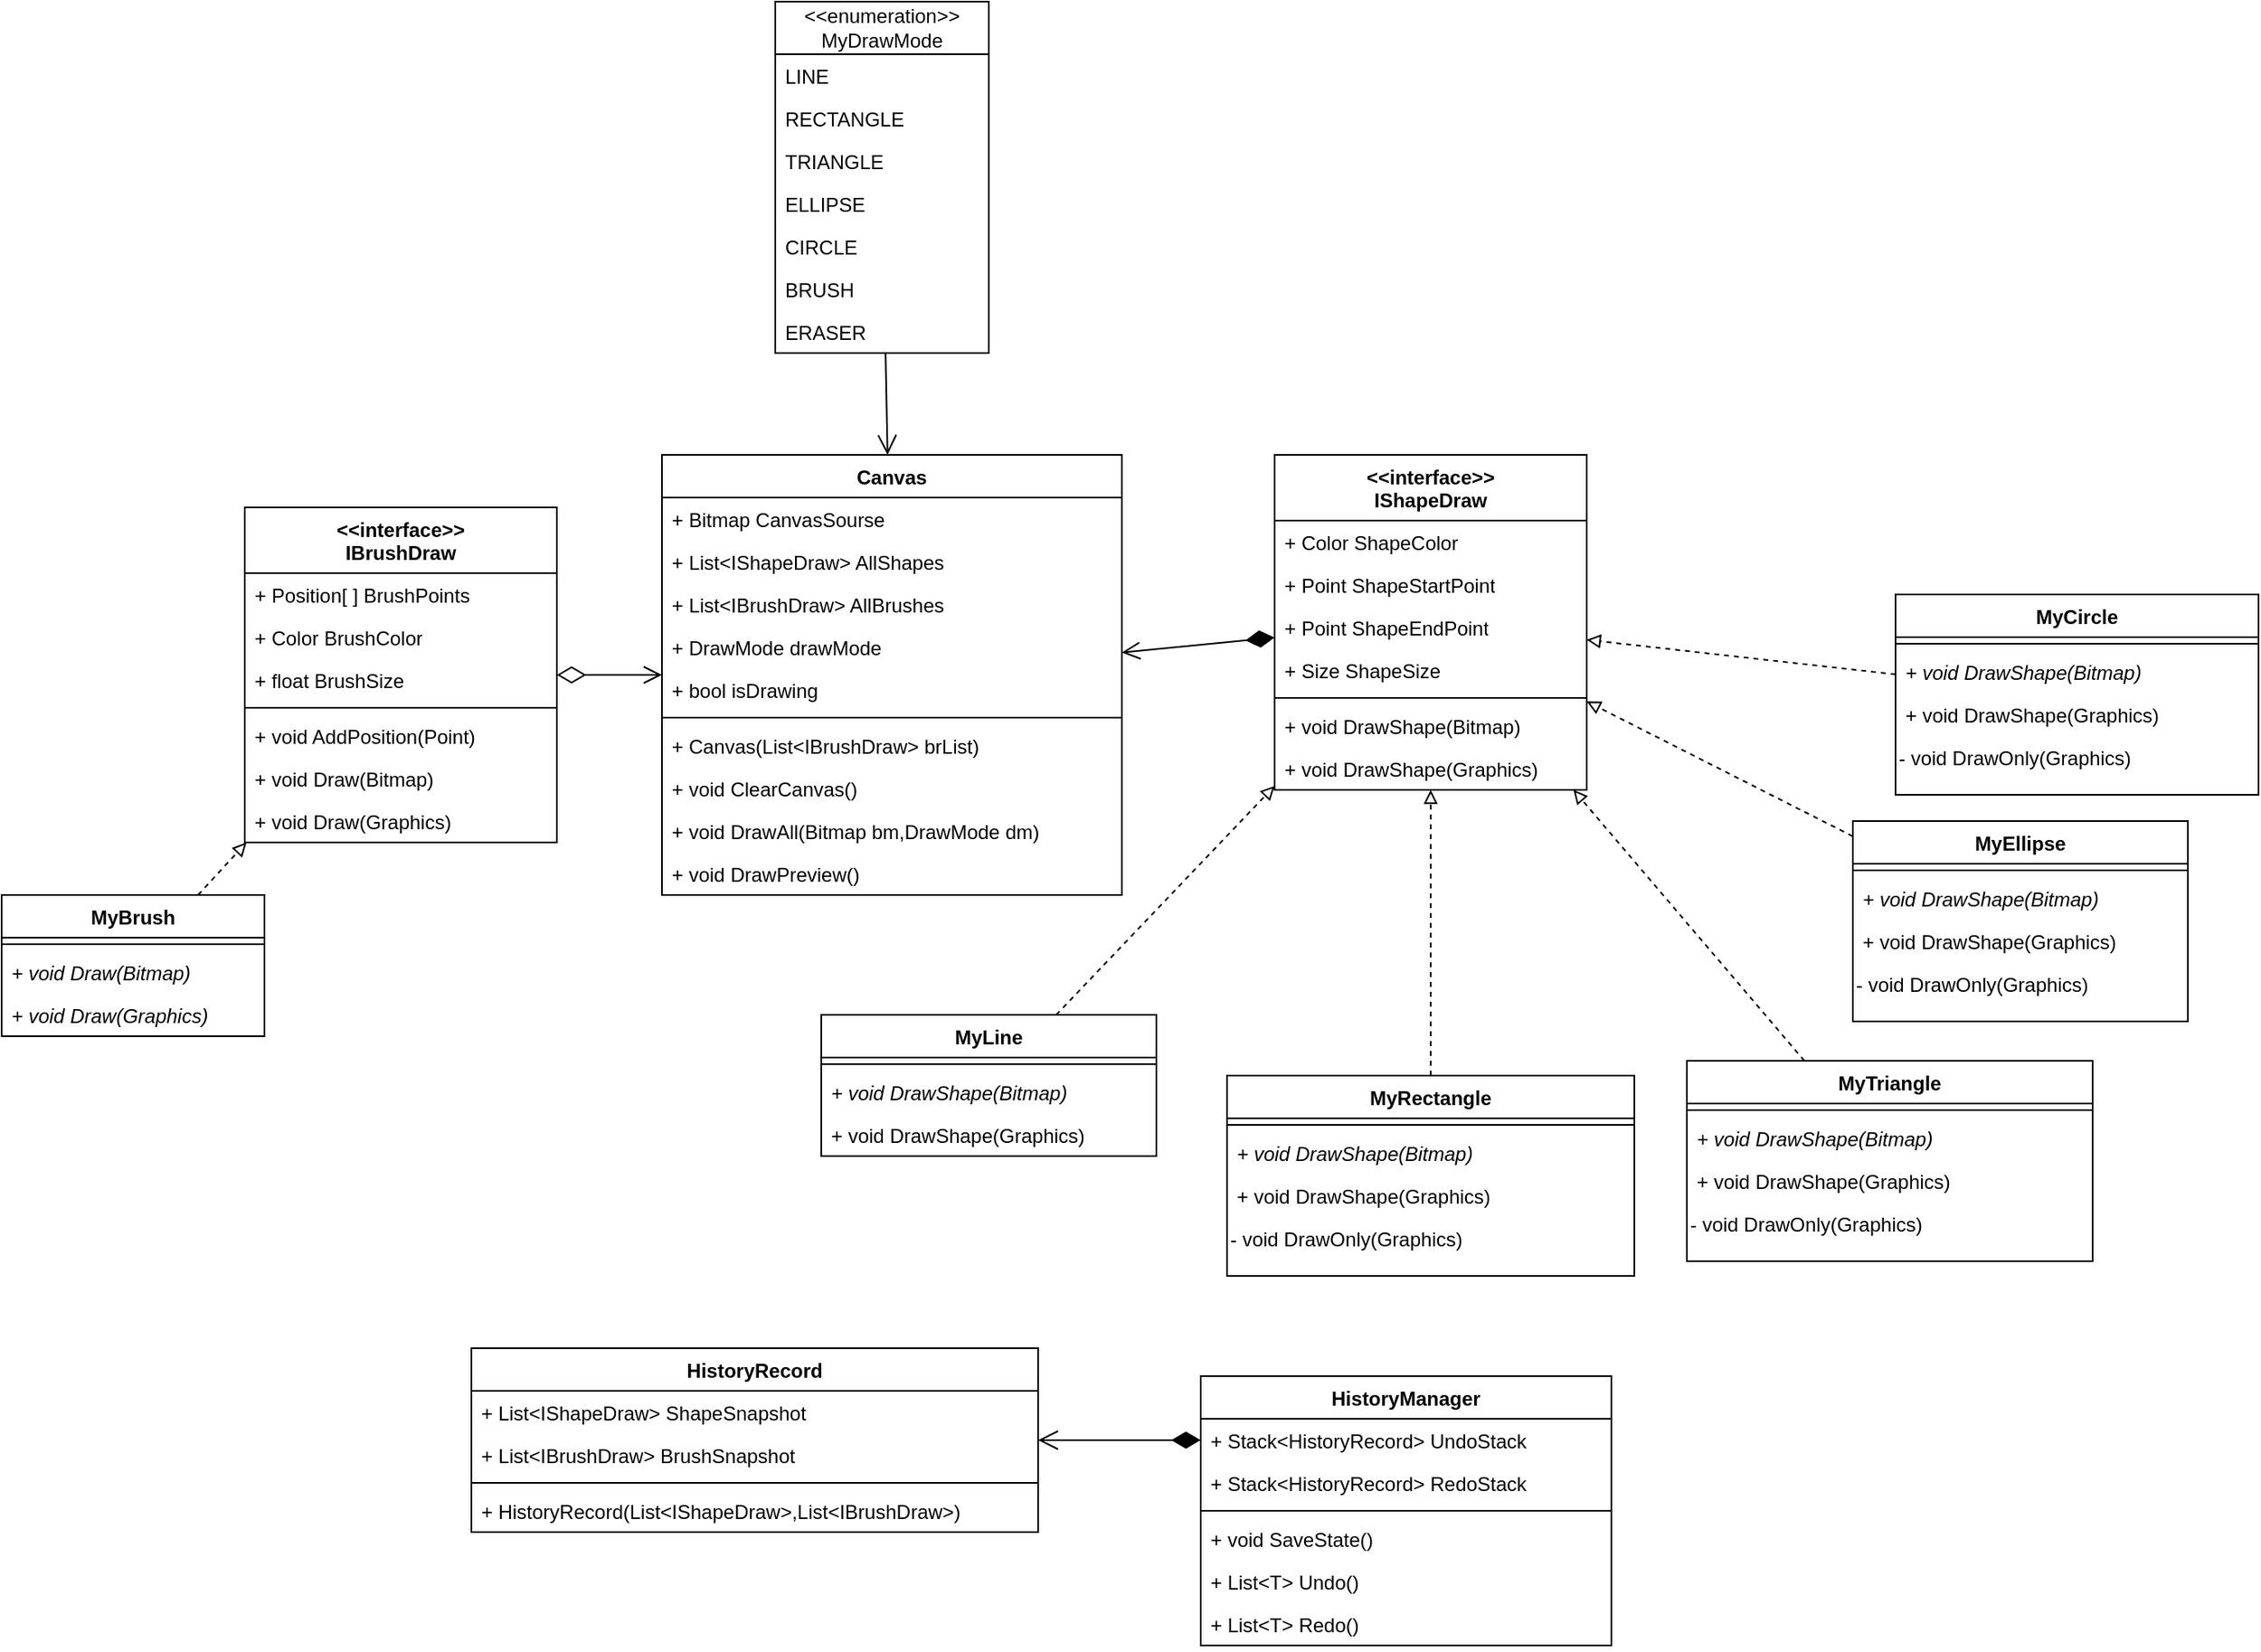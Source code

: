 <mxfile version="28.1.2">
  <diagram name="Сторінка-1" id="DEP5jktiZV7f76CTrJGU">
    <mxGraphModel dx="2226" dy="941" grid="0" gridSize="10" guides="1" tooltips="1" connect="1" arrows="1" fold="1" page="0" pageScale="1" pageWidth="827" pageHeight="1169" math="0" shadow="0">
      <root>
        <mxCell id="0" />
        <mxCell id="1" parent="0" />
        <mxCell id="gFBSwdwuVeuysxe5824T-22" value="Canvas" style="swimlane;fontStyle=1;align=center;verticalAlign=top;childLayout=stackLayout;horizontal=1;startSize=26;horizontalStack=0;resizeParent=1;resizeParentMax=0;resizeLast=0;collapsible=1;marginBottom=0;whiteSpace=wrap;html=1;" parent="1" vertex="1">
          <mxGeometry x="-2" y="330" width="280" height="268" as="geometry" />
        </mxCell>
        <mxCell id="MiZXu6h4ks9_250-17hz-2" value="+ Bitmap CanvasSourse" style="text;align=left;verticalAlign=top;spacingLeft=4;spacingRight=4;overflow=hidden;rotatable=0;points=[[0,0.5],[1,0.5]];portConstraint=eastwest;whiteSpace=wrap;html=1;" vertex="1" parent="gFBSwdwuVeuysxe5824T-22">
          <mxGeometry y="26" width="280" height="26" as="geometry" />
        </mxCell>
        <mxCell id="gFBSwdwuVeuysxe5824T-23" value="+ List&amp;lt;IShapeDraw&amp;gt; AllShapes" style="text;align=left;verticalAlign=top;spacingLeft=4;spacingRight=4;overflow=hidden;rotatable=0;points=[[0,0.5],[1,0.5]];portConstraint=eastwest;whiteSpace=wrap;html=1;" parent="gFBSwdwuVeuysxe5824T-22" vertex="1">
          <mxGeometry y="52" width="280" height="26" as="geometry" />
        </mxCell>
        <mxCell id="CNVjFxNWWjM4ahoGOAvW-13" value="+ List&amp;lt;IBrushDraw&amp;gt; AllBrushes" style="text;align=left;verticalAlign=top;spacingLeft=4;spacingRight=4;overflow=hidden;rotatable=0;points=[[0,0.5],[1,0.5]];portConstraint=eastwest;whiteSpace=wrap;html=1;" parent="gFBSwdwuVeuysxe5824T-22" vertex="1">
          <mxGeometry y="78" width="280" height="26" as="geometry" />
        </mxCell>
        <mxCell id="PQlj4hdiOBbd5t815saS-2" value="+ DrawMode drawMode" style="text;align=left;verticalAlign=top;spacingLeft=4;spacingRight=4;overflow=hidden;rotatable=0;points=[[0,0.5],[1,0.5]];portConstraint=eastwest;whiteSpace=wrap;html=1;" parent="gFBSwdwuVeuysxe5824T-22" vertex="1">
          <mxGeometry y="104" width="280" height="26" as="geometry" />
        </mxCell>
        <mxCell id="PQlj4hdiOBbd5t815saS-9" value="+ bool isDrawing" style="text;align=left;verticalAlign=top;spacingLeft=4;spacingRight=4;overflow=hidden;rotatable=0;points=[[0,0.5],[1,0.5]];portConstraint=eastwest;whiteSpace=wrap;html=1;" parent="gFBSwdwuVeuysxe5824T-22" vertex="1">
          <mxGeometry y="130" width="280" height="26" as="geometry" />
        </mxCell>
        <mxCell id="gFBSwdwuVeuysxe5824T-24" value="" style="line;strokeWidth=1;align=left;verticalAlign=middle;spacingTop=-1;spacingLeft=3;spacingRight=3;rotatable=0;labelPosition=right;points=[];portConstraint=eastwest;" parent="gFBSwdwuVeuysxe5824T-22" vertex="1">
          <mxGeometry y="156" width="280" height="8" as="geometry" />
        </mxCell>
        <mxCell id="Vu7o2NEh2ptfB-1gKwxC-1" value="+ Canvas(List&amp;lt;IBrushDraw&amp;gt; brList)" style="text;align=left;verticalAlign=top;spacingLeft=4;spacingRight=4;overflow=hidden;rotatable=0;points=[[0,0.5],[1,0.5]];portConstraint=eastwest;whiteSpace=wrap;html=1;" parent="gFBSwdwuVeuysxe5824T-22" vertex="1">
          <mxGeometry y="164" width="280" height="26" as="geometry" />
        </mxCell>
        <mxCell id="gFBSwdwuVeuysxe5824T-25" value="+ void ClearCanvas()" style="text;align=left;verticalAlign=top;spacingLeft=4;spacingRight=4;overflow=hidden;rotatable=0;points=[[0,0.5],[1,0.5]];portConstraint=eastwest;whiteSpace=wrap;html=1;" parent="gFBSwdwuVeuysxe5824T-22" vertex="1">
          <mxGeometry y="190" width="280" height="26" as="geometry" />
        </mxCell>
        <mxCell id="CNVjFxNWWjM4ahoGOAvW-24" value="+ void DrawAll(Bitmap bm,DrawMode dm)" style="text;align=left;verticalAlign=top;spacingLeft=4;spacingRight=4;overflow=hidden;rotatable=0;points=[[0,0.5],[1,0.5]];portConstraint=eastwest;whiteSpace=wrap;html=1;" parent="gFBSwdwuVeuysxe5824T-22" vertex="1">
          <mxGeometry y="216" width="280" height="26" as="geometry" />
        </mxCell>
        <mxCell id="MiZXu6h4ks9_250-17hz-3" value="+ void DrawPreview()" style="text;align=left;verticalAlign=top;spacingLeft=4;spacingRight=4;overflow=hidden;rotatable=0;points=[[0,0.5],[1,0.5]];portConstraint=eastwest;whiteSpace=wrap;html=1;" vertex="1" parent="gFBSwdwuVeuysxe5824T-22">
          <mxGeometry y="242" width="280" height="26" as="geometry" />
        </mxCell>
        <mxCell id="gFBSwdwuVeuysxe5824T-78" style="rounded=0;orthogonalLoop=1;jettySize=auto;html=1;endArrow=block;endFill=0;dashed=1;" parent="1" source="gFBSwdwuVeuysxe5824T-30" target="gFBSwdwuVeuysxe5824T-50" edge="1">
          <mxGeometry relative="1" as="geometry" />
        </mxCell>
        <mxCell id="gFBSwdwuVeuysxe5824T-30" value="MyTriangle" style="swimlane;fontStyle=1;align=center;verticalAlign=top;childLayout=stackLayout;horizontal=1;startSize=26;horizontalStack=0;resizeParent=1;resizeParentMax=0;resizeLast=0;collapsible=1;marginBottom=0;whiteSpace=wrap;html=1;" parent="1" vertex="1">
          <mxGeometry x="622" y="699" width="247" height="122" as="geometry">
            <mxRectangle x="910" y="325" width="100" height="30" as="alternateBounds" />
          </mxGeometry>
        </mxCell>
        <mxCell id="gFBSwdwuVeuysxe5824T-32" value="" style="line;strokeWidth=1;align=left;verticalAlign=middle;spacingTop=-1;spacingLeft=3;spacingRight=3;rotatable=0;labelPosition=right;points=[];portConstraint=eastwest;" parent="gFBSwdwuVeuysxe5824T-30" vertex="1">
          <mxGeometry y="26" width="247" height="8" as="geometry" />
        </mxCell>
        <mxCell id="gFBSwdwuVeuysxe5824T-33" value="&lt;i&gt;+ void DrawShape(Bitmap)&lt;/i&gt;" style="text;align=left;verticalAlign=top;spacingLeft=4;spacingRight=4;overflow=hidden;rotatable=0;points=[[0,0.5],[1,0.5]];portConstraint=eastwest;whiteSpace=wrap;html=1;" parent="gFBSwdwuVeuysxe5824T-30" vertex="1">
          <mxGeometry y="34" width="247" height="26" as="geometry" />
        </mxCell>
        <mxCell id="MiZXu6h4ks9_250-17hz-11" value="+ void DrawShape(Graphics)" style="text;align=left;verticalAlign=top;spacingLeft=4;spacingRight=4;overflow=hidden;rotatable=0;points=[[0,0.5],[1,0.5]];portConstraint=eastwest;whiteSpace=wrap;html=1;" vertex="1" parent="gFBSwdwuVeuysxe5824T-30">
          <mxGeometry y="60" width="247" height="26" as="geometry" />
        </mxCell>
        <mxCell id="MiZXu6h4ks9_250-17hz-14" value="- void DrawOnly(Graphics)" style="text;whiteSpace=wrap;" vertex="1" parent="gFBSwdwuVeuysxe5824T-30">
          <mxGeometry y="86" width="247" height="36" as="geometry" />
        </mxCell>
        <mxCell id="gFBSwdwuVeuysxe5824T-80" style="rounded=0;orthogonalLoop=1;jettySize=auto;html=1;endArrow=block;endFill=0;dashed=1;" parent="1" source="gFBSwdwuVeuysxe5824T-34" target="gFBSwdwuVeuysxe5824T-50" edge="1">
          <mxGeometry relative="1" as="geometry" />
        </mxCell>
        <mxCell id="gFBSwdwuVeuysxe5824T-34" value="MyLine" style="swimlane;fontStyle=1;align=center;verticalAlign=top;childLayout=stackLayout;horizontal=1;startSize=26;horizontalStack=0;resizeParent=1;resizeParentMax=0;resizeLast=0;collapsible=1;marginBottom=0;whiteSpace=wrap;html=1;" parent="1" vertex="1">
          <mxGeometry x="95" y="671" width="204" height="86" as="geometry">
            <mxRectangle x="820" y="185" width="80" height="30" as="alternateBounds" />
          </mxGeometry>
        </mxCell>
        <mxCell id="gFBSwdwuVeuysxe5824T-36" value="" style="line;strokeWidth=1;align=left;verticalAlign=middle;spacingTop=-1;spacingLeft=3;spacingRight=3;rotatable=0;labelPosition=right;points=[];portConstraint=eastwest;" parent="gFBSwdwuVeuysxe5824T-34" vertex="1">
          <mxGeometry y="26" width="204" height="8" as="geometry" />
        </mxCell>
        <mxCell id="gFBSwdwuVeuysxe5824T-37" value="&lt;i&gt;+ void DrawShape(Bitmap)&lt;/i&gt;" style="text;align=left;verticalAlign=top;spacingLeft=4;spacingRight=4;overflow=hidden;rotatable=0;points=[[0,0.5],[1,0.5]];portConstraint=eastwest;whiteSpace=wrap;html=1;" parent="gFBSwdwuVeuysxe5824T-34" vertex="1">
          <mxGeometry y="34" width="204" height="26" as="geometry" />
        </mxCell>
        <mxCell id="MiZXu6h4ks9_250-17hz-9" value="+ void DrawShape(Graphics)" style="text;align=left;verticalAlign=top;spacingLeft=4;spacingRight=4;overflow=hidden;rotatable=0;points=[[0,0.5],[1,0.5]];portConstraint=eastwest;whiteSpace=wrap;html=1;" vertex="1" parent="gFBSwdwuVeuysxe5824T-34">
          <mxGeometry y="60" width="204" height="26" as="geometry" />
        </mxCell>
        <mxCell id="gFBSwdwuVeuysxe5824T-79" style="rounded=0;orthogonalLoop=1;jettySize=auto;html=1;endArrow=block;endFill=0;dashed=1;" parent="1" source="gFBSwdwuVeuysxe5824T-38" target="gFBSwdwuVeuysxe5824T-50" edge="1">
          <mxGeometry relative="1" as="geometry" />
        </mxCell>
        <mxCell id="gFBSwdwuVeuysxe5824T-38" value="MyRectangle" style="swimlane;fontStyle=1;align=center;verticalAlign=top;childLayout=stackLayout;horizontal=1;startSize=26;horizontalStack=0;resizeParent=1;resizeParentMax=0;resizeLast=0;collapsible=1;marginBottom=0;whiteSpace=wrap;html=1;" parent="1" vertex="1">
          <mxGeometry x="342" y="708" width="248" height="122" as="geometry">
            <mxRectangle x="880" y="255" width="110" height="30" as="alternateBounds" />
          </mxGeometry>
        </mxCell>
        <mxCell id="gFBSwdwuVeuysxe5824T-40" value="" style="line;strokeWidth=1;align=left;verticalAlign=middle;spacingTop=-1;spacingLeft=3;spacingRight=3;rotatable=0;labelPosition=right;points=[];portConstraint=eastwest;" parent="gFBSwdwuVeuysxe5824T-38" vertex="1">
          <mxGeometry y="26" width="248" height="8" as="geometry" />
        </mxCell>
        <mxCell id="gFBSwdwuVeuysxe5824T-41" value="&lt;i&gt;+ void DrawShape(Bitmap)&lt;/i&gt;" style="text;align=left;verticalAlign=top;spacingLeft=4;spacingRight=4;overflow=hidden;rotatable=0;points=[[0,0.5],[1,0.5]];portConstraint=eastwest;whiteSpace=wrap;html=1;" parent="gFBSwdwuVeuysxe5824T-38" vertex="1">
          <mxGeometry y="34" width="248" height="26" as="geometry" />
        </mxCell>
        <mxCell id="MiZXu6h4ks9_250-17hz-10" value="+ void DrawShape(Graphics)" style="text;align=left;verticalAlign=top;spacingLeft=4;spacingRight=4;overflow=hidden;rotatable=0;points=[[0,0.5],[1,0.5]];portConstraint=eastwest;whiteSpace=wrap;html=1;" vertex="1" parent="gFBSwdwuVeuysxe5824T-38">
          <mxGeometry y="60" width="248" height="26" as="geometry" />
        </mxCell>
        <mxCell id="MiZXu6h4ks9_250-17hz-15" value="- void DrawOnly(Graphics)" style="text;whiteSpace=wrap;" vertex="1" parent="gFBSwdwuVeuysxe5824T-38">
          <mxGeometry y="86" width="248" height="36" as="geometry" />
        </mxCell>
        <mxCell id="gFBSwdwuVeuysxe5824T-77" style="rounded=0;orthogonalLoop=1;jettySize=auto;html=1;endArrow=block;endFill=0;dashed=1;" parent="1" source="gFBSwdwuVeuysxe5824T-42" target="gFBSwdwuVeuysxe5824T-50" edge="1">
          <mxGeometry relative="1" as="geometry" />
        </mxCell>
        <mxCell id="gFBSwdwuVeuysxe5824T-42" value="MyEllipse" style="swimlane;fontStyle=1;align=center;verticalAlign=top;childLayout=stackLayout;horizontal=1;startSize=26;horizontalStack=0;resizeParent=1;resizeParentMax=0;resizeLast=0;collapsible=1;marginBottom=0;whiteSpace=wrap;html=1;" parent="1" vertex="1">
          <mxGeometry x="723" y="553" width="204" height="122" as="geometry">
            <mxRectangle x="880" y="395" width="90" height="30" as="alternateBounds" />
          </mxGeometry>
        </mxCell>
        <mxCell id="gFBSwdwuVeuysxe5824T-44" value="" style="line;strokeWidth=1;align=left;verticalAlign=middle;spacingTop=-1;spacingLeft=3;spacingRight=3;rotatable=0;labelPosition=right;points=[];portConstraint=eastwest;" parent="gFBSwdwuVeuysxe5824T-42" vertex="1">
          <mxGeometry y="26" width="204" height="8" as="geometry" />
        </mxCell>
        <mxCell id="gFBSwdwuVeuysxe5824T-45" value="&lt;i&gt;+ void DrawShape(Bitmap)&lt;/i&gt;" style="text;align=left;verticalAlign=top;spacingLeft=4;spacingRight=4;overflow=hidden;rotatable=0;points=[[0,0.5],[1,0.5]];portConstraint=eastwest;whiteSpace=wrap;html=1;" parent="gFBSwdwuVeuysxe5824T-42" vertex="1">
          <mxGeometry y="34" width="204" height="26" as="geometry" />
        </mxCell>
        <mxCell id="MiZXu6h4ks9_250-17hz-12" value="+ void DrawShape(Graphics)" style="text;align=left;verticalAlign=top;spacingLeft=4;spacingRight=4;overflow=hidden;rotatable=0;points=[[0,0.5],[1,0.5]];portConstraint=eastwest;whiteSpace=wrap;html=1;" vertex="1" parent="gFBSwdwuVeuysxe5824T-42">
          <mxGeometry y="60" width="204" height="26" as="geometry" />
        </mxCell>
        <mxCell id="MiZXu6h4ks9_250-17hz-16" value="- void DrawOnly(Graphics)" style="text;whiteSpace=wrap;" vertex="1" parent="gFBSwdwuVeuysxe5824T-42">
          <mxGeometry y="86" width="204" height="36" as="geometry" />
        </mxCell>
        <mxCell id="FtIjeZJuCj96c2zOQCyF-3" style="rounded=0;orthogonalLoop=1;jettySize=auto;html=1;endArrow=open;endFill=0;startArrow=diamondThin;startFill=1;endSize=9;startSize=15;" parent="1" source="gFBSwdwuVeuysxe5824T-50" target="gFBSwdwuVeuysxe5824T-22" edge="1">
          <mxGeometry relative="1" as="geometry" />
        </mxCell>
        <mxCell id="gFBSwdwuVeuysxe5824T-50" value="&amp;lt;&amp;lt;interface&amp;gt;&amp;gt;&lt;div&gt;IShapeDraw&lt;/div&gt;" style="swimlane;fontStyle=1;align=center;verticalAlign=top;childLayout=stackLayout;horizontal=1;startSize=40;horizontalStack=0;resizeParent=1;resizeParentMax=0;resizeLast=0;collapsible=1;marginBottom=0;whiteSpace=wrap;html=1;" parent="1" vertex="1">
          <mxGeometry x="371" y="330" width="190" height="204" as="geometry" />
        </mxCell>
        <mxCell id="gFBSwdwuVeuysxe5824T-51" value="+ Color ShapeColor" style="text;align=left;verticalAlign=top;spacingLeft=4;spacingRight=4;overflow=hidden;rotatable=0;points=[[0,0.5],[1,0.5]];portConstraint=eastwest;whiteSpace=wrap;html=1;" parent="gFBSwdwuVeuysxe5824T-50" vertex="1">
          <mxGeometry y="40" width="190" height="26" as="geometry" />
        </mxCell>
        <mxCell id="gFBSwdwuVeuysxe5824T-74" value="+ Point ShapeStartPoint" style="text;align=left;verticalAlign=top;spacingLeft=4;spacingRight=4;overflow=hidden;rotatable=0;points=[[0,0.5],[1,0.5]];portConstraint=eastwest;whiteSpace=wrap;html=1;" parent="gFBSwdwuVeuysxe5824T-50" vertex="1">
          <mxGeometry y="66" width="190" height="26" as="geometry" />
        </mxCell>
        <mxCell id="Vu7o2NEh2ptfB-1gKwxC-3" value="+ Point ShapeEndPoint" style="text;align=left;verticalAlign=top;spacingLeft=4;spacingRight=4;overflow=hidden;rotatable=0;points=[[0,0.5],[1,0.5]];portConstraint=eastwest;whiteSpace=wrap;html=1;" parent="gFBSwdwuVeuysxe5824T-50" vertex="1">
          <mxGeometry y="92" width="190" height="26" as="geometry" />
        </mxCell>
        <mxCell id="gFBSwdwuVeuysxe5824T-75" value="+ Size ShapeSize" style="text;align=left;verticalAlign=top;spacingLeft=4;spacingRight=4;overflow=hidden;rotatable=0;points=[[0,0.5],[1,0.5]];portConstraint=eastwest;whiteSpace=wrap;html=1;" parent="gFBSwdwuVeuysxe5824T-50" vertex="1">
          <mxGeometry y="118" width="190" height="26" as="geometry" />
        </mxCell>
        <mxCell id="gFBSwdwuVeuysxe5824T-52" value="" style="line;strokeWidth=1;align=left;verticalAlign=middle;spacingTop=-1;spacingLeft=3;spacingRight=3;rotatable=0;labelPosition=right;points=[];portConstraint=eastwest;" parent="gFBSwdwuVeuysxe5824T-50" vertex="1">
          <mxGeometry y="144" width="190" height="8" as="geometry" />
        </mxCell>
        <mxCell id="gFBSwdwuVeuysxe5824T-29" value="+ void DrawShape(Bitmap)" style="text;align=left;verticalAlign=top;spacingLeft=4;spacingRight=4;overflow=hidden;rotatable=0;points=[[0,0.5],[1,0.5]];portConstraint=eastwest;whiteSpace=wrap;html=1;" parent="gFBSwdwuVeuysxe5824T-50" vertex="1">
          <mxGeometry y="152" width="190" height="26" as="geometry" />
        </mxCell>
        <mxCell id="MiZXu6h4ks9_250-17hz-8" value="+ void DrawShape(Graphics)" style="text;align=left;verticalAlign=top;spacingLeft=4;spacingRight=4;overflow=hidden;rotatable=0;points=[[0,0.5],[1,0.5]];portConstraint=eastwest;whiteSpace=wrap;html=1;" vertex="1" parent="gFBSwdwuVeuysxe5824T-50">
          <mxGeometry y="178" width="190" height="26" as="geometry" />
        </mxCell>
        <mxCell id="gFBSwdwuVeuysxe5824T-62" value="HistoryManager" style="swimlane;fontStyle=1;align=center;verticalAlign=top;childLayout=stackLayout;horizontal=1;startSize=26;horizontalStack=0;resizeParent=1;resizeParentMax=0;resizeLast=0;collapsible=1;marginBottom=0;whiteSpace=wrap;html=1;" parent="1" vertex="1">
          <mxGeometry x="326" y="891" width="250" height="164" as="geometry">
            <mxRectangle x="540" y="80" width="130" height="30" as="alternateBounds" />
          </mxGeometry>
        </mxCell>
        <mxCell id="gFBSwdwuVeuysxe5824T-63" value="+ Stack&amp;lt;HistoryRecord&amp;gt; UndoStack&amp;nbsp;" style="text;align=left;verticalAlign=top;spacingLeft=4;spacingRight=4;overflow=hidden;rotatable=0;points=[[0,0.5],[1,0.5]];portConstraint=eastwest;whiteSpace=wrap;html=1;" parent="gFBSwdwuVeuysxe5824T-62" vertex="1">
          <mxGeometry y="26" width="250" height="26" as="geometry" />
        </mxCell>
        <mxCell id="gFBSwdwuVeuysxe5824T-72" value="+ Stack&amp;lt;HistoryRecord&amp;gt; RedoStack&amp;nbsp;" style="text;align=left;verticalAlign=top;spacingLeft=4;spacingRight=4;overflow=hidden;rotatable=0;points=[[0,0.5],[1,0.5]];portConstraint=eastwest;whiteSpace=wrap;html=1;" parent="gFBSwdwuVeuysxe5824T-62" vertex="1">
          <mxGeometry y="52" width="250" height="26" as="geometry" />
        </mxCell>
        <mxCell id="gFBSwdwuVeuysxe5824T-64" value="" style="line;strokeWidth=1;align=left;verticalAlign=middle;spacingTop=-1;spacingLeft=3;spacingRight=3;rotatable=0;labelPosition=right;points=[];portConstraint=eastwest;" parent="gFBSwdwuVeuysxe5824T-62" vertex="1">
          <mxGeometry y="78" width="250" height="8" as="geometry" />
        </mxCell>
        <mxCell id="gFBSwdwuVeuysxe5824T-71" value="+ void SaveState()" style="text;align=left;verticalAlign=top;spacingLeft=4;spacingRight=4;overflow=hidden;rotatable=0;points=[[0,0.5],[1,0.5]];portConstraint=eastwest;whiteSpace=wrap;html=1;" parent="gFBSwdwuVeuysxe5824T-62" vertex="1">
          <mxGeometry y="86" width="250" height="26" as="geometry" />
        </mxCell>
        <mxCell id="gFBSwdwuVeuysxe5824T-65" value="+ List&amp;lt;T&amp;gt; Undo()" style="text;align=left;verticalAlign=top;spacingLeft=4;spacingRight=4;overflow=hidden;rotatable=0;points=[[0,0.5],[1,0.5]];portConstraint=eastwest;whiteSpace=wrap;html=1;" parent="gFBSwdwuVeuysxe5824T-62" vertex="1">
          <mxGeometry y="112" width="250" height="26" as="geometry" />
        </mxCell>
        <mxCell id="gFBSwdwuVeuysxe5824T-70" value="+ List&amp;lt;T&amp;gt; Redo()" style="text;align=left;verticalAlign=top;spacingLeft=4;spacingRight=4;overflow=hidden;rotatable=0;points=[[0,0.5],[1,0.5]];portConstraint=eastwest;whiteSpace=wrap;html=1;" parent="gFBSwdwuVeuysxe5824T-62" vertex="1">
          <mxGeometry y="138" width="250" height="26" as="geometry" />
        </mxCell>
        <mxCell id="gFBSwdwuVeuysxe5824T-66" value="HistoryRecord" style="swimlane;fontStyle=1;align=center;verticalAlign=top;childLayout=stackLayout;horizontal=1;startSize=26;horizontalStack=0;resizeParent=1;resizeParentMax=0;resizeLast=0;collapsible=1;marginBottom=0;whiteSpace=wrap;html=1;" parent="1" vertex="1">
          <mxGeometry x="-118" y="874" width="345" height="112" as="geometry" />
        </mxCell>
        <mxCell id="gFBSwdwuVeuysxe5824T-67" value="+ List&amp;lt;IShapeDraw&amp;gt; ShapeSnapshot&amp;nbsp;" style="text;align=left;verticalAlign=top;spacingLeft=4;spacingRight=4;overflow=hidden;rotatable=0;points=[[0,0.5],[1,0.5]];portConstraint=eastwest;whiteSpace=wrap;html=1;" parent="gFBSwdwuVeuysxe5824T-66" vertex="1">
          <mxGeometry y="26" width="345" height="26" as="geometry" />
        </mxCell>
        <mxCell id="MiZXu6h4ks9_250-17hz-18" value="+ List&amp;lt;IBrushDraw&amp;gt; BrushSnapshot&amp;nbsp;" style="text;align=left;verticalAlign=top;spacingLeft=4;spacingRight=4;overflow=hidden;rotatable=0;points=[[0,0.5],[1,0.5]];portConstraint=eastwest;whiteSpace=wrap;html=1;" vertex="1" parent="gFBSwdwuVeuysxe5824T-66">
          <mxGeometry y="52" width="345" height="26" as="geometry" />
        </mxCell>
        <mxCell id="gFBSwdwuVeuysxe5824T-68" value="" style="line;strokeWidth=1;align=left;verticalAlign=middle;spacingTop=-1;spacingLeft=3;spacingRight=3;rotatable=0;labelPosition=right;points=[];portConstraint=eastwest;" parent="gFBSwdwuVeuysxe5824T-66" vertex="1">
          <mxGeometry y="78" width="345" height="8" as="geometry" />
        </mxCell>
        <mxCell id="gFBSwdwuVeuysxe5824T-69" value="+ HistoryRecord(List&amp;lt;IShapeDraw&amp;gt;,List&amp;lt;IBrushDraw&amp;gt;)" style="text;align=left;verticalAlign=top;spacingLeft=4;spacingRight=4;overflow=hidden;rotatable=0;points=[[0,0.5],[1,0.5]];portConstraint=eastwest;whiteSpace=wrap;html=1;" parent="gFBSwdwuVeuysxe5824T-66" vertex="1">
          <mxGeometry y="86" width="345" height="26" as="geometry" />
        </mxCell>
        <mxCell id="gFBSwdwuVeuysxe5824T-76" style="rounded=0;orthogonalLoop=1;jettySize=auto;html=1;endArrow=block;endFill=0;dashed=1;" parent="1" source="gFBSwdwuVeuysxe5824T-46" target="gFBSwdwuVeuysxe5824T-50" edge="1">
          <mxGeometry relative="1" as="geometry" />
        </mxCell>
        <mxCell id="gFBSwdwuVeuysxe5824T-46" value="MyCircle" style="swimlane;fontStyle=1;align=center;verticalAlign=top;childLayout=stackLayout;horizontal=1;startSize=26;horizontalStack=0;resizeParent=1;resizeParentMax=0;resizeLast=0;collapsible=1;marginBottom=0;whiteSpace=wrap;html=1;" parent="1" vertex="1">
          <mxGeometry x="749" y="415" width="221" height="122" as="geometry">
            <mxRectangle x="820" y="465" width="90" height="30" as="alternateBounds" />
          </mxGeometry>
        </mxCell>
        <mxCell id="gFBSwdwuVeuysxe5824T-48" value="" style="line;strokeWidth=1;align=left;verticalAlign=middle;spacingTop=-1;spacingLeft=3;spacingRight=3;rotatable=0;labelPosition=right;points=[];portConstraint=eastwest;" parent="gFBSwdwuVeuysxe5824T-46" vertex="1">
          <mxGeometry y="26" width="221" height="8" as="geometry" />
        </mxCell>
        <mxCell id="gFBSwdwuVeuysxe5824T-49" value="&lt;i&gt;+ void DrawShape(Bitmap)&lt;/i&gt;" style="text;align=left;verticalAlign=top;spacingLeft=4;spacingRight=4;overflow=hidden;rotatable=0;points=[[0,0.5],[1,0.5]];portConstraint=eastwest;whiteSpace=wrap;html=1;" parent="gFBSwdwuVeuysxe5824T-46" vertex="1">
          <mxGeometry y="34" width="221" height="26" as="geometry" />
        </mxCell>
        <mxCell id="MiZXu6h4ks9_250-17hz-13" value="+ void DrawShape(Graphics)" style="text;align=left;verticalAlign=top;spacingLeft=4;spacingRight=4;overflow=hidden;rotatable=0;points=[[0,0.5],[1,0.5]];portConstraint=eastwest;whiteSpace=wrap;html=1;" vertex="1" parent="gFBSwdwuVeuysxe5824T-46">
          <mxGeometry y="60" width="221" height="26" as="geometry" />
        </mxCell>
        <mxCell id="MiZXu6h4ks9_250-17hz-17" value="- void DrawOnly(Graphics)" style="text;whiteSpace=wrap;" vertex="1" parent="gFBSwdwuVeuysxe5824T-46">
          <mxGeometry y="86" width="221" height="36" as="geometry" />
        </mxCell>
        <mxCell id="PQlj4hdiOBbd5t815saS-1" style="rounded=0;orthogonalLoop=1;jettySize=auto;html=1;endArrow=diamondThin;endFill=1;startSize=10;endSize=15;startArrow=open;startFill=0;" parent="1" source="gFBSwdwuVeuysxe5824T-66" target="gFBSwdwuVeuysxe5824T-63" edge="1">
          <mxGeometry relative="1" as="geometry" />
        </mxCell>
        <mxCell id="PQlj4hdiOBbd5t815saS-3" value="&amp;lt;&amp;lt;enumeration&amp;gt;&amp;gt;&lt;div&gt;MyDrawMode&lt;/div&gt;" style="swimlane;fontStyle=0;childLayout=stackLayout;horizontal=1;startSize=32;horizontalStack=0;resizeParent=1;resizeParentMax=0;resizeLast=0;collapsible=1;marginBottom=0;whiteSpace=wrap;html=1;" parent="1" vertex="1">
          <mxGeometry x="67" y="54" width="130" height="214" as="geometry">
            <mxRectangle x="-91" y="479" width="130" height="41" as="alternateBounds" />
          </mxGeometry>
        </mxCell>
        <mxCell id="PQlj4hdiOBbd5t815saS-4" value="LINE&amp;nbsp;" style="text;align=left;verticalAlign=top;spacingLeft=4;spacingRight=4;overflow=hidden;rotatable=0;points=[[0,0.5],[1,0.5]];portConstraint=eastwest;whiteSpace=wrap;html=1;" parent="PQlj4hdiOBbd5t815saS-3" vertex="1">
          <mxGeometry y="32" width="130" height="26" as="geometry" />
        </mxCell>
        <mxCell id="PQlj4hdiOBbd5t815saS-5" value="RECTANGLE&amp;nbsp;&amp;nbsp;" style="text;align=left;verticalAlign=top;spacingLeft=4;spacingRight=4;overflow=hidden;rotatable=0;points=[[0,0.5],[1,0.5]];portConstraint=eastwest;whiteSpace=wrap;html=1;" parent="PQlj4hdiOBbd5t815saS-3" vertex="1">
          <mxGeometry y="58" width="130" height="26" as="geometry" />
        </mxCell>
        <mxCell id="PQlj4hdiOBbd5t815saS-6" value="TRIANGLE&amp;nbsp;" style="text;align=left;verticalAlign=top;spacingLeft=4;spacingRight=4;overflow=hidden;rotatable=0;points=[[0,0.5],[1,0.5]];portConstraint=eastwest;whiteSpace=wrap;html=1;" parent="PQlj4hdiOBbd5t815saS-3" vertex="1">
          <mxGeometry y="84" width="130" height="26" as="geometry" />
        </mxCell>
        <mxCell id="PQlj4hdiOBbd5t815saS-7" value="ELLIPSE&amp;nbsp;" style="text;align=left;verticalAlign=top;spacingLeft=4;spacingRight=4;overflow=hidden;rotatable=0;points=[[0,0.5],[1,0.5]];portConstraint=eastwest;whiteSpace=wrap;html=1;" parent="PQlj4hdiOBbd5t815saS-3" vertex="1">
          <mxGeometry y="110" width="130" height="26" as="geometry" />
        </mxCell>
        <mxCell id="PQlj4hdiOBbd5t815saS-8" value="CIRCLE&amp;nbsp;" style="text;align=left;verticalAlign=top;spacingLeft=4;spacingRight=4;overflow=hidden;rotatable=0;points=[[0,0.5],[1,0.5]];portConstraint=eastwest;whiteSpace=wrap;html=1;" parent="PQlj4hdiOBbd5t815saS-3" vertex="1">
          <mxGeometry y="136" width="130" height="26" as="geometry" />
        </mxCell>
        <mxCell id="CNVjFxNWWjM4ahoGOAvW-23" value="BRUSH" style="text;align=left;verticalAlign=top;spacingLeft=4;spacingRight=4;overflow=hidden;rotatable=0;points=[[0,0.5],[1,0.5]];portConstraint=eastwest;whiteSpace=wrap;html=1;" parent="PQlj4hdiOBbd5t815saS-3" vertex="1">
          <mxGeometry y="162" width="130" height="26" as="geometry" />
        </mxCell>
        <mxCell id="MiZXu6h4ks9_250-17hz-1" value="ERASER" style="text;align=left;verticalAlign=top;spacingLeft=4;spacingRight=4;overflow=hidden;rotatable=0;points=[[0,0.5],[1,0.5]];portConstraint=eastwest;whiteSpace=wrap;html=1;" vertex="1" parent="PQlj4hdiOBbd5t815saS-3">
          <mxGeometry y="188" width="130" height="26" as="geometry" />
        </mxCell>
        <mxCell id="FtIjeZJuCj96c2zOQCyF-4" value="" style="endArrow=none;startArrow=open;endFill=0;startFill=0;endSize=8;html=1;verticalAlign=bottom;labelBackgroundColor=none;strokeWidth=1;rounded=0;startSize=10;" parent="1" source="gFBSwdwuVeuysxe5824T-22" target="PQlj4hdiOBbd5t815saS-3" edge="1">
          <mxGeometry width="160" relative="1" as="geometry">
            <mxPoint x="444" y="306" as="sourcePoint" />
            <mxPoint x="604" y="306" as="targetPoint" />
          </mxGeometry>
        </mxCell>
        <mxCell id="CNVjFxNWWjM4ahoGOAvW-7" value="&amp;lt;&amp;lt;interface&amp;gt;&amp;gt;&lt;div&gt;IBrushDraw&lt;/div&gt;" style="swimlane;fontStyle=1;align=center;verticalAlign=top;childLayout=stackLayout;horizontal=1;startSize=40;horizontalStack=0;resizeParent=1;resizeParentMax=0;resizeLast=0;collapsible=1;marginBottom=0;whiteSpace=wrap;html=1;" parent="1" vertex="1">
          <mxGeometry x="-256" y="362" width="190" height="204" as="geometry" />
        </mxCell>
        <mxCell id="MiZXu6h4ks9_250-17hz-4" value="+ Position[ ] BrushPoints&amp;nbsp;" style="text;align=left;verticalAlign=top;spacingLeft=4;spacingRight=4;overflow=hidden;rotatable=0;points=[[0,0.5],[1,0.5]];portConstraint=eastwest;whiteSpace=wrap;html=1;" vertex="1" parent="CNVjFxNWWjM4ahoGOAvW-7">
          <mxGeometry y="40" width="190" height="26" as="geometry" />
        </mxCell>
        <mxCell id="CNVjFxNWWjM4ahoGOAvW-8" value="+ Color BrushColor" style="text;align=left;verticalAlign=top;spacingLeft=4;spacingRight=4;overflow=hidden;rotatable=0;points=[[0,0.5],[1,0.5]];portConstraint=eastwest;whiteSpace=wrap;html=1;" parent="CNVjFxNWWjM4ahoGOAvW-7" vertex="1">
          <mxGeometry y="66" width="190" height="26" as="geometry" />
        </mxCell>
        <mxCell id="CNVjFxNWWjM4ahoGOAvW-10" value="+ float BrushSize" style="text;align=left;verticalAlign=top;spacingLeft=4;spacingRight=4;overflow=hidden;rotatable=0;points=[[0,0.5],[1,0.5]];portConstraint=eastwest;whiteSpace=wrap;html=1;" parent="CNVjFxNWWjM4ahoGOAvW-7" vertex="1">
          <mxGeometry y="92" width="190" height="26" as="geometry" />
        </mxCell>
        <mxCell id="CNVjFxNWWjM4ahoGOAvW-11" value="" style="line;strokeWidth=1;align=left;verticalAlign=middle;spacingTop=-1;spacingLeft=3;spacingRight=3;rotatable=0;labelPosition=right;points=[];portConstraint=eastwest;" parent="CNVjFxNWWjM4ahoGOAvW-7" vertex="1">
          <mxGeometry y="118" width="190" height="8" as="geometry" />
        </mxCell>
        <mxCell id="CNVjFxNWWjM4ahoGOAvW-12" value="+ void AddPosition(Point)" style="text;align=left;verticalAlign=top;spacingLeft=4;spacingRight=4;overflow=hidden;rotatable=0;points=[[0,0.5],[1,0.5]];portConstraint=eastwest;whiteSpace=wrap;html=1;" parent="CNVjFxNWWjM4ahoGOAvW-7" vertex="1">
          <mxGeometry y="126" width="190" height="26" as="geometry" />
        </mxCell>
        <mxCell id="MiZXu6h4ks9_250-17hz-6" value="+ void Draw(Bitmap)" style="text;align=left;verticalAlign=top;spacingLeft=4;spacingRight=4;overflow=hidden;rotatable=0;points=[[0,0.5],[1,0.5]];portConstraint=eastwest;whiteSpace=wrap;html=1;" vertex="1" parent="CNVjFxNWWjM4ahoGOAvW-7">
          <mxGeometry y="152" width="190" height="26" as="geometry" />
        </mxCell>
        <mxCell id="MiZXu6h4ks9_250-17hz-5" value="+ void Draw(Graphics)" style="text;align=left;verticalAlign=top;spacingLeft=4;spacingRight=4;overflow=hidden;rotatable=0;points=[[0,0.5],[1,0.5]];portConstraint=eastwest;whiteSpace=wrap;html=1;" vertex="1" parent="CNVjFxNWWjM4ahoGOAvW-7">
          <mxGeometry y="178" width="190" height="26" as="geometry" />
        </mxCell>
        <mxCell id="CNVjFxNWWjM4ahoGOAvW-14" style="rounded=0;orthogonalLoop=1;jettySize=auto;html=1;endArrow=open;endFill=0;startArrow=diamondThin;startFill=0;endSize=9;startSize=15;" parent="1" source="CNVjFxNWWjM4ahoGOAvW-7" target="gFBSwdwuVeuysxe5824T-22" edge="1">
          <mxGeometry relative="1" as="geometry">
            <mxPoint x="409" y="398" as="sourcePoint" />
            <mxPoint x="337" y="412" as="targetPoint" />
          </mxGeometry>
        </mxCell>
        <mxCell id="CNVjFxNWWjM4ahoGOAvW-15" value="MyBrush" style="swimlane;fontStyle=1;align=center;verticalAlign=top;childLayout=stackLayout;horizontal=1;startSize=26;horizontalStack=0;resizeParent=1;resizeParentMax=0;resizeLast=0;collapsible=1;marginBottom=0;whiteSpace=wrap;html=1;" parent="1" vertex="1">
          <mxGeometry x="-404" y="598" width="160" height="86" as="geometry">
            <mxRectangle x="880" y="255" width="110" height="30" as="alternateBounds" />
          </mxGeometry>
        </mxCell>
        <mxCell id="CNVjFxNWWjM4ahoGOAvW-16" value="" style="line;strokeWidth=1;align=left;verticalAlign=middle;spacingTop=-1;spacingLeft=3;spacingRight=3;rotatable=0;labelPosition=right;points=[];portConstraint=eastwest;" parent="CNVjFxNWWjM4ahoGOAvW-15" vertex="1">
          <mxGeometry y="26" width="160" height="8" as="geometry" />
        </mxCell>
        <mxCell id="CNVjFxNWWjM4ahoGOAvW-17" value="&lt;i&gt;+ void Draw(Bitmap)&lt;/i&gt;" style="text;align=left;verticalAlign=top;spacingLeft=4;spacingRight=4;overflow=hidden;rotatable=0;points=[[0,0.5],[1,0.5]];portConstraint=eastwest;whiteSpace=wrap;html=1;" parent="CNVjFxNWWjM4ahoGOAvW-15" vertex="1">
          <mxGeometry y="34" width="160" height="26" as="geometry" />
        </mxCell>
        <mxCell id="MiZXu6h4ks9_250-17hz-7" value="&lt;i&gt;+ void Draw(Graphics)&lt;/i&gt;" style="text;align=left;verticalAlign=top;spacingLeft=4;spacingRight=4;overflow=hidden;rotatable=0;points=[[0,0.5],[1,0.5]];portConstraint=eastwest;whiteSpace=wrap;html=1;" vertex="1" parent="CNVjFxNWWjM4ahoGOAvW-15">
          <mxGeometry y="60" width="160" height="26" as="geometry" />
        </mxCell>
        <mxCell id="CNVjFxNWWjM4ahoGOAvW-18" style="rounded=0;orthogonalLoop=1;jettySize=auto;html=1;endArrow=block;endFill=0;dashed=1;" parent="1" source="CNVjFxNWWjM4ahoGOAvW-15" target="CNVjFxNWWjM4ahoGOAvW-7" edge="1">
          <mxGeometry relative="1" as="geometry">
            <mxPoint x="319" y="602" as="sourcePoint" />
            <mxPoint x="428" y="502" as="targetPoint" />
          </mxGeometry>
        </mxCell>
      </root>
    </mxGraphModel>
  </diagram>
</mxfile>
